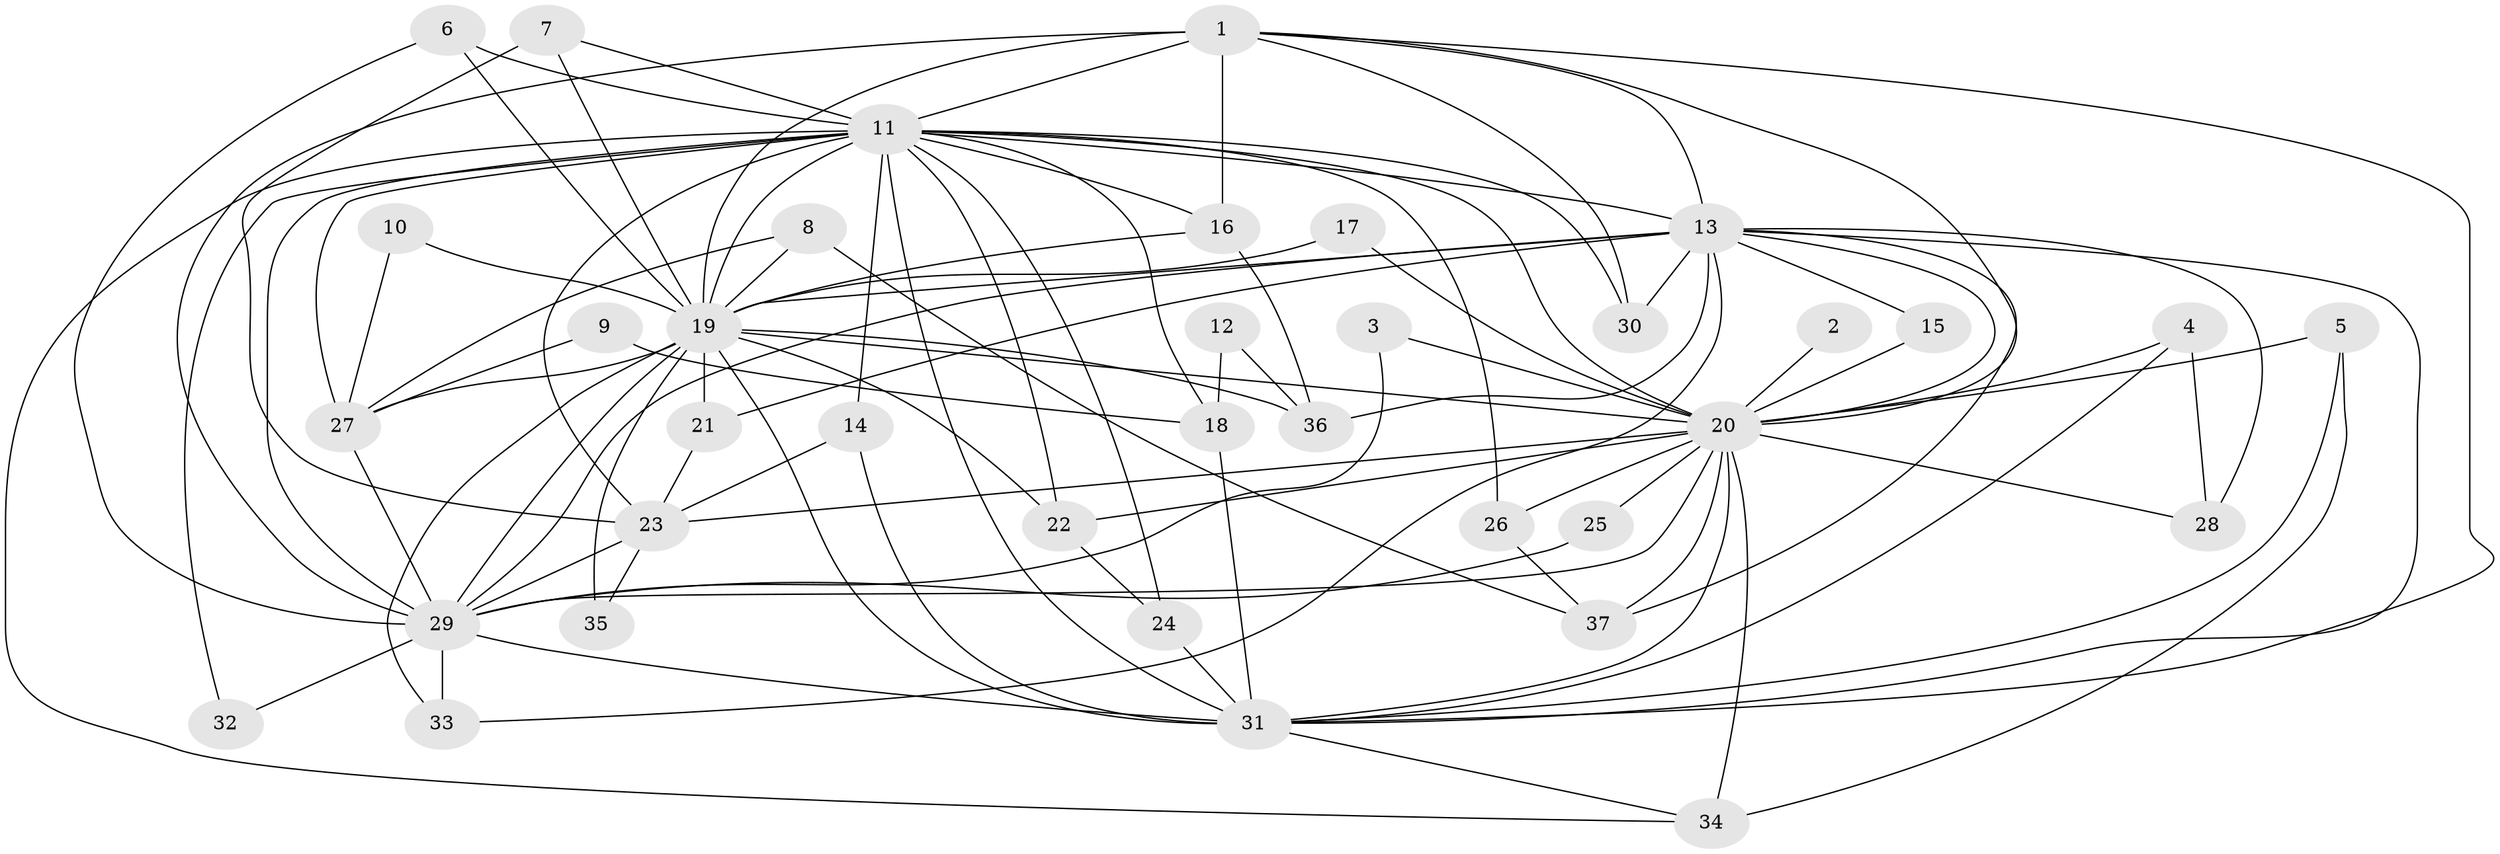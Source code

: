 // original degree distribution, {10: 0.013513513513513514, 16: 0.02702702702702703, 26: 0.02702702702702703, 13: 0.013513513513513514, 19: 0.02702702702702703, 17: 0.02702702702702703, 2: 0.5540540540540541, 5: 0.013513513513513514, 7: 0.013513513513513514, 3: 0.17567567567567569, 4: 0.0945945945945946, 6: 0.013513513513513514}
// Generated by graph-tools (version 1.1) at 2025/01/03/09/25 03:01:14]
// undirected, 37 vertices, 97 edges
graph export_dot {
graph [start="1"]
  node [color=gray90,style=filled];
  1;
  2;
  3;
  4;
  5;
  6;
  7;
  8;
  9;
  10;
  11;
  12;
  13;
  14;
  15;
  16;
  17;
  18;
  19;
  20;
  21;
  22;
  23;
  24;
  25;
  26;
  27;
  28;
  29;
  30;
  31;
  32;
  33;
  34;
  35;
  36;
  37;
  1 -- 11 [weight=4.0];
  1 -- 13 [weight=2.0];
  1 -- 16 [weight=1.0];
  1 -- 19 [weight=4.0];
  1 -- 20 [weight=4.0];
  1 -- 29 [weight=2.0];
  1 -- 30 [weight=1.0];
  1 -- 31 [weight=3.0];
  2 -- 20 [weight=1.0];
  3 -- 20 [weight=1.0];
  3 -- 29 [weight=1.0];
  4 -- 20 [weight=1.0];
  4 -- 28 [weight=1.0];
  4 -- 31 [weight=1.0];
  5 -- 20 [weight=1.0];
  5 -- 31 [weight=1.0];
  5 -- 34 [weight=1.0];
  6 -- 11 [weight=1.0];
  6 -- 19 [weight=1.0];
  6 -- 29 [weight=1.0];
  7 -- 11 [weight=1.0];
  7 -- 19 [weight=1.0];
  7 -- 23 [weight=1.0];
  8 -- 19 [weight=1.0];
  8 -- 27 [weight=1.0];
  8 -- 37 [weight=1.0];
  9 -- 18 [weight=1.0];
  9 -- 27 [weight=1.0];
  10 -- 19 [weight=1.0];
  10 -- 27 [weight=1.0];
  11 -- 13 [weight=2.0];
  11 -- 14 [weight=1.0];
  11 -- 16 [weight=1.0];
  11 -- 18 [weight=1.0];
  11 -- 19 [weight=6.0];
  11 -- 20 [weight=2.0];
  11 -- 22 [weight=1.0];
  11 -- 23 [weight=1.0];
  11 -- 24 [weight=1.0];
  11 -- 26 [weight=2.0];
  11 -- 27 [weight=2.0];
  11 -- 29 [weight=4.0];
  11 -- 30 [weight=1.0];
  11 -- 31 [weight=2.0];
  11 -- 32 [weight=1.0];
  11 -- 34 [weight=1.0];
  12 -- 18 [weight=1.0];
  12 -- 36 [weight=1.0];
  13 -- 15 [weight=1.0];
  13 -- 19 [weight=3.0];
  13 -- 20 [weight=1.0];
  13 -- 21 [weight=1.0];
  13 -- 28 [weight=1.0];
  13 -- 29 [weight=1.0];
  13 -- 30 [weight=1.0];
  13 -- 31 [weight=1.0];
  13 -- 33 [weight=1.0];
  13 -- 36 [weight=1.0];
  13 -- 37 [weight=1.0];
  14 -- 23 [weight=1.0];
  14 -- 31 [weight=1.0];
  15 -- 20 [weight=1.0];
  16 -- 19 [weight=1.0];
  16 -- 36 [weight=1.0];
  17 -- 19 [weight=1.0];
  17 -- 20 [weight=1.0];
  18 -- 31 [weight=1.0];
  19 -- 20 [weight=2.0];
  19 -- 21 [weight=1.0];
  19 -- 22 [weight=1.0];
  19 -- 27 [weight=1.0];
  19 -- 29 [weight=2.0];
  19 -- 31 [weight=4.0];
  19 -- 33 [weight=1.0];
  19 -- 35 [weight=1.0];
  19 -- 36 [weight=1.0];
  20 -- 22 [weight=1.0];
  20 -- 23 [weight=1.0];
  20 -- 25 [weight=2.0];
  20 -- 26 [weight=1.0];
  20 -- 28 [weight=1.0];
  20 -- 29 [weight=1.0];
  20 -- 31 [weight=1.0];
  20 -- 34 [weight=1.0];
  20 -- 37 [weight=1.0];
  21 -- 23 [weight=1.0];
  22 -- 24 [weight=1.0];
  23 -- 29 [weight=1.0];
  23 -- 35 [weight=1.0];
  24 -- 31 [weight=1.0];
  25 -- 29 [weight=1.0];
  26 -- 37 [weight=1.0];
  27 -- 29 [weight=1.0];
  29 -- 31 [weight=1.0];
  29 -- 32 [weight=1.0];
  29 -- 33 [weight=2.0];
  31 -- 34 [weight=1.0];
}
